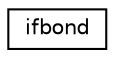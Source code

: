 digraph G
{
  edge [fontname="Helvetica",fontsize="10",labelfontname="Helvetica",labelfontsize="10"];
  node [fontname="Helvetica",fontsize="10",shape=record];
  rankdir="LR";
  Node1 [label="ifbond",height=0.2,width=0.4,color="black", fillcolor="white", style="filled",URL="$structifbond.html"];
}
